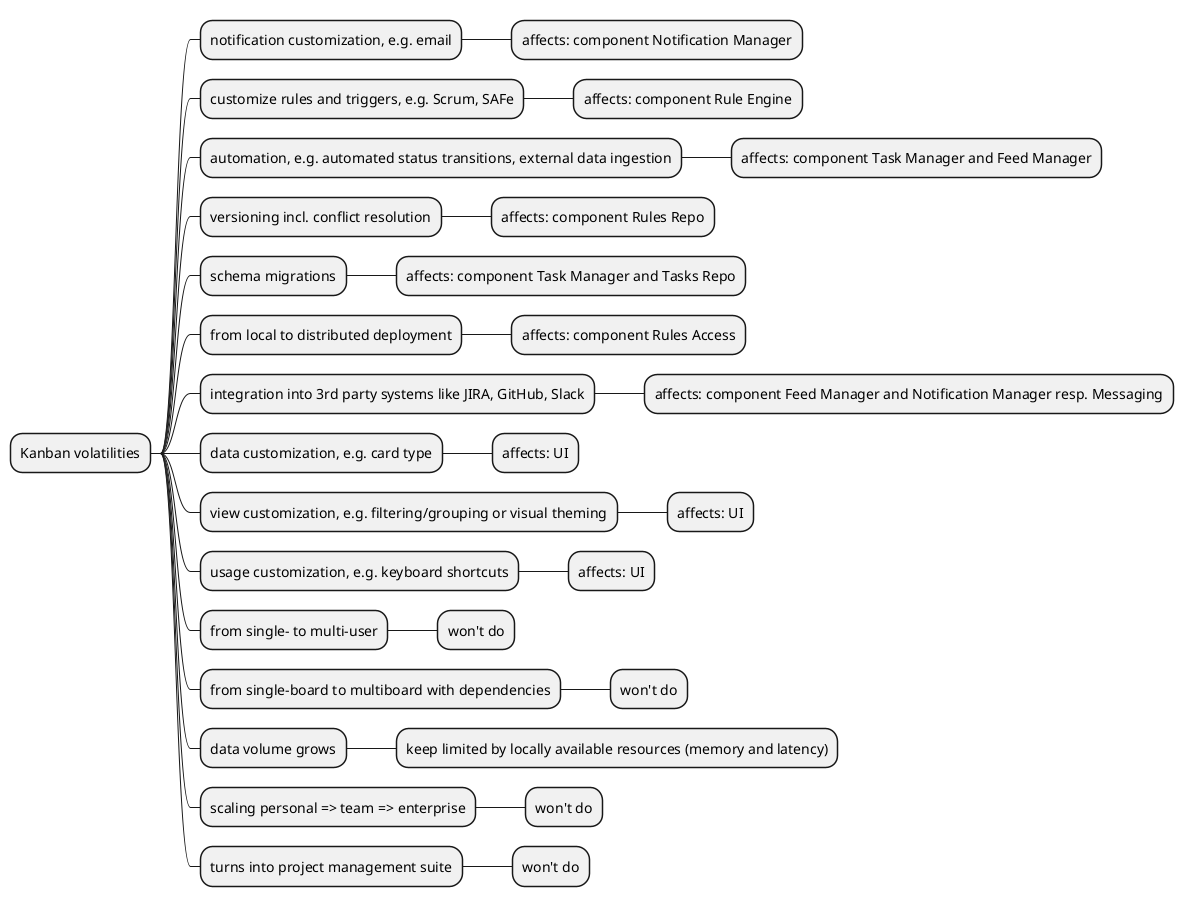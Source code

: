 @startmindmap
* Kanban volatilities
** notification customization, e.g. email
*** affects: component Notification Manager
** customize rules and triggers, e.g. Scrum, SAFe
*** affects: component Rule Engine
** automation, e.g. automated status transitions, external data ingestion
*** affects: component Task Manager and Feed Manager
** versioning incl. conflict resolution
*** affects: component Rules Repo
** schema migrations
*** affects: component Task Manager and Tasks Repo
** from local to distributed deployment
*** affects: component Rules Access
** integration into 3rd party systems like JIRA, GitHub, Slack
*** affects: component Feed Manager and Notification Manager resp. Messaging
** data customization, e.g. card type
*** affects: UI
** view customization, e.g. filtering/grouping or visual theming
*** affects: UI
** usage customization, e.g. keyboard shortcuts
*** affects: UI
** from single- to multi-user
*** won't do
** from single-board to multiboard with dependencies
*** won't do
** data volume grows
*** keep limited by locally available resources (memory and latency)
** scaling personal => team => enterprise
*** won't do
** turns into project management suite
*** won't do
@endmindmap
